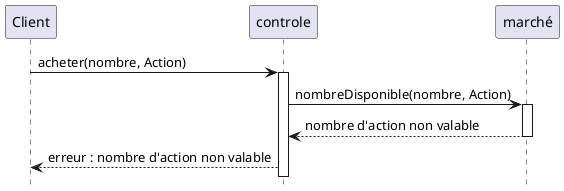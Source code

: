 @startuml

Participant "Client" as C
Participant "controle" as co
Participant "marché" as U

hide footbox

C -> co : acheter(nombre, Action)
activate co

co -> U : nombreDisponible(nombre, Action)
activate U

U --> co : nombre d'action non valable
deactivate U

co --> C : erreur : nombre d'action non valable

@enduml